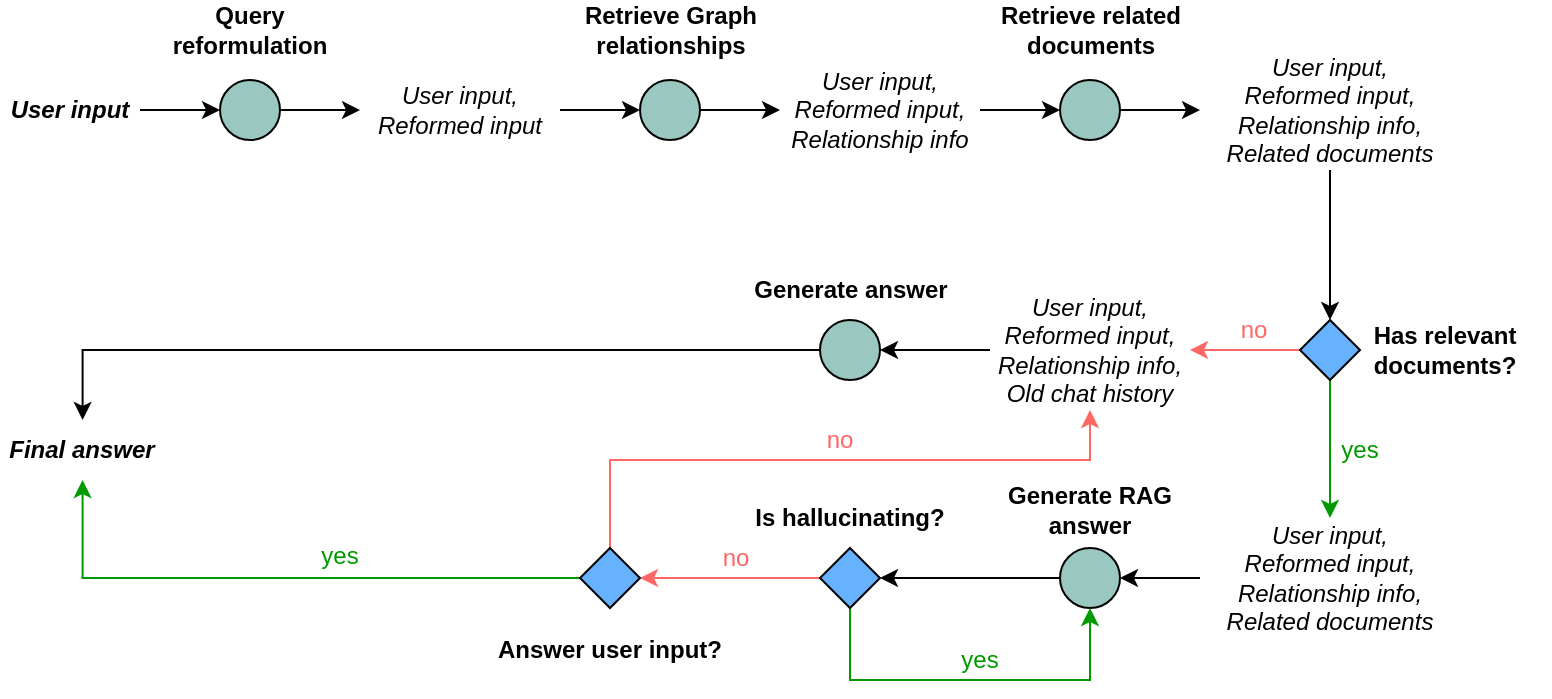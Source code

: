 <mxfile version="24.7.14">
  <diagram name="Page-1" id="UQQhgaBSLJ6WmBiYSvDf">
    <mxGraphModel dx="1570" dy="991" grid="1" gridSize="10" guides="1" tooltips="1" connect="1" arrows="1" fold="1" page="1" pageScale="1" pageWidth="850" pageHeight="1100" math="0" shadow="0">
      <root>
        <mxCell id="0" />
        <mxCell id="1" parent="0" />
        <mxCell id="4XMG4f6fwKn5ksGI7hrN-35" style="edgeStyle=orthogonalEdgeStyle;rounded=0;orthogonalLoop=1;jettySize=auto;html=1;exitX=1;exitY=0.5;exitDx=0;exitDy=0;entryX=0;entryY=0.5;entryDx=0;entryDy=0;" edge="1" parent="1" source="4XMG4f6fwKn5ksGI7hrN-32" target="4XMG4f6fwKn5ksGI7hrN-33">
          <mxGeometry relative="1" as="geometry" />
        </mxCell>
        <mxCell id="4XMG4f6fwKn5ksGI7hrN-32" value="&lt;i&gt;User input&lt;/i&gt;" style="text;html=1;align=center;verticalAlign=middle;whiteSpace=wrap;rounded=0;fontStyle=1" vertex="1" parent="1">
          <mxGeometry x="30" y="530" width="70" height="30" as="geometry" />
        </mxCell>
        <mxCell id="4XMG4f6fwKn5ksGI7hrN-36" style="edgeStyle=orthogonalEdgeStyle;rounded=0;orthogonalLoop=1;jettySize=auto;html=1;exitX=1;exitY=0.5;exitDx=0;exitDy=0;" edge="1" parent="1" source="4XMG4f6fwKn5ksGI7hrN-33" target="4XMG4f6fwKn5ksGI7hrN-34">
          <mxGeometry relative="1" as="geometry" />
        </mxCell>
        <mxCell id="4XMG4f6fwKn5ksGI7hrN-33" value="" style="ellipse;whiteSpace=wrap;html=1;aspect=fixed;fillColor=#9AC7BF;" vertex="1" parent="1">
          <mxGeometry x="140" y="530" width="30" height="30" as="geometry" />
        </mxCell>
        <mxCell id="4XMG4f6fwKn5ksGI7hrN-44" style="edgeStyle=orthogonalEdgeStyle;rounded=0;orthogonalLoop=1;jettySize=auto;html=1;exitX=1;exitY=0.5;exitDx=0;exitDy=0;entryX=0;entryY=0.5;entryDx=0;entryDy=0;" edge="1" parent="1" source="4XMG4f6fwKn5ksGI7hrN-34" target="4XMG4f6fwKn5ksGI7hrN-38">
          <mxGeometry relative="1" as="geometry" />
        </mxCell>
        <mxCell id="4XMG4f6fwKn5ksGI7hrN-34" value="&lt;i&gt;User input,&lt;br&gt;Reformed input&lt;/i&gt;" style="text;html=1;align=center;verticalAlign=middle;whiteSpace=wrap;rounded=0;" vertex="1" parent="1">
          <mxGeometry x="210" y="530" width="100" height="30" as="geometry" />
        </mxCell>
        <mxCell id="4XMG4f6fwKn5ksGI7hrN-37" value="Query reformulation" style="text;html=1;align=center;verticalAlign=middle;whiteSpace=wrap;rounded=0;fontStyle=1" vertex="1" parent="1">
          <mxGeometry x="116.25" y="490" width="77.5" height="30" as="geometry" />
        </mxCell>
        <mxCell id="4XMG4f6fwKn5ksGI7hrN-45" style="edgeStyle=orthogonalEdgeStyle;rounded=0;orthogonalLoop=1;jettySize=auto;html=1;exitX=1;exitY=0.5;exitDx=0;exitDy=0;" edge="1" parent="1" source="4XMG4f6fwKn5ksGI7hrN-38" target="4XMG4f6fwKn5ksGI7hrN-39">
          <mxGeometry relative="1" as="geometry" />
        </mxCell>
        <mxCell id="4XMG4f6fwKn5ksGI7hrN-38" value="" style="ellipse;whiteSpace=wrap;html=1;aspect=fixed;fillColor=#9AC7BF;" vertex="1" parent="1">
          <mxGeometry x="350" y="530" width="30" height="30" as="geometry" />
        </mxCell>
        <mxCell id="4XMG4f6fwKn5ksGI7hrN-46" style="edgeStyle=orthogonalEdgeStyle;rounded=0;orthogonalLoop=1;jettySize=auto;html=1;exitX=1;exitY=0.5;exitDx=0;exitDy=0;entryX=0;entryY=0.5;entryDx=0;entryDy=0;" edge="1" parent="1" source="4XMG4f6fwKn5ksGI7hrN-39" target="4XMG4f6fwKn5ksGI7hrN-40">
          <mxGeometry relative="1" as="geometry" />
        </mxCell>
        <mxCell id="4XMG4f6fwKn5ksGI7hrN-39" value="&lt;i&gt;User input,&lt;br&gt;Reformed input,&lt;br&gt;Relationship info&lt;/i&gt;" style="text;html=1;align=center;verticalAlign=middle;whiteSpace=wrap;rounded=0;" vertex="1" parent="1">
          <mxGeometry x="420" y="520" width="100" height="50" as="geometry" />
        </mxCell>
        <mxCell id="4XMG4f6fwKn5ksGI7hrN-47" style="edgeStyle=orthogonalEdgeStyle;rounded=0;orthogonalLoop=1;jettySize=auto;html=1;exitX=1;exitY=0.5;exitDx=0;exitDy=0;" edge="1" parent="1" source="4XMG4f6fwKn5ksGI7hrN-40" target="4XMG4f6fwKn5ksGI7hrN-41">
          <mxGeometry relative="1" as="geometry" />
        </mxCell>
        <mxCell id="4XMG4f6fwKn5ksGI7hrN-40" value="" style="ellipse;whiteSpace=wrap;html=1;aspect=fixed;fillColor=#9AC7BF;" vertex="1" parent="1">
          <mxGeometry x="560" y="530" width="30" height="30" as="geometry" />
        </mxCell>
        <mxCell id="4XMG4f6fwKn5ksGI7hrN-51" value="" style="edgeStyle=orthogonalEdgeStyle;rounded=0;orthogonalLoop=1;jettySize=auto;html=1;" edge="1" parent="1" source="4XMG4f6fwKn5ksGI7hrN-41" target="4XMG4f6fwKn5ksGI7hrN-48">
          <mxGeometry relative="1" as="geometry" />
        </mxCell>
        <mxCell id="4XMG4f6fwKn5ksGI7hrN-41" value="&lt;i&gt;User input,&lt;br&gt;Reformed input,&lt;br&gt;Relationship info,&lt;br&gt;Related documents&lt;/i&gt;" style="text;html=1;align=center;verticalAlign=middle;whiteSpace=wrap;rounded=0;" vertex="1" parent="1">
          <mxGeometry x="630" y="515" width="130" height="60" as="geometry" />
        </mxCell>
        <mxCell id="4XMG4f6fwKn5ksGI7hrN-42" value="Retrieve Graph relationships" style="text;html=1;align=center;verticalAlign=middle;whiteSpace=wrap;rounded=0;fontStyle=1" vertex="1" parent="1">
          <mxGeometry x="302.5" y="490" width="125" height="30" as="geometry" />
        </mxCell>
        <mxCell id="4XMG4f6fwKn5ksGI7hrN-43" value="Retrieve related documents" style="text;html=1;align=center;verticalAlign=middle;whiteSpace=wrap;rounded=0;fontStyle=1" vertex="1" parent="1">
          <mxGeometry x="512.5" y="490" width="125" height="30" as="geometry" />
        </mxCell>
        <mxCell id="4XMG4f6fwKn5ksGI7hrN-55" value="" style="edgeStyle=orthogonalEdgeStyle;rounded=0;orthogonalLoop=1;jettySize=auto;html=1;strokeColor=#FF6666;" edge="1" parent="1" source="4XMG4f6fwKn5ksGI7hrN-48" target="4XMG4f6fwKn5ksGI7hrN-54">
          <mxGeometry relative="1" as="geometry" />
        </mxCell>
        <mxCell id="4XMG4f6fwKn5ksGI7hrN-76" style="edgeStyle=orthogonalEdgeStyle;rounded=0;orthogonalLoop=1;jettySize=auto;html=1;exitX=0.5;exitY=1;exitDx=0;exitDy=0;entryX=0.5;entryY=0;entryDx=0;entryDy=0;fillColor=#009900;strokeColor=#009900;" edge="1" parent="1" source="4XMG4f6fwKn5ksGI7hrN-48" target="4XMG4f6fwKn5ksGI7hrN-75">
          <mxGeometry relative="1" as="geometry" />
        </mxCell>
        <mxCell id="4XMG4f6fwKn5ksGI7hrN-48" value="" style="rhombus;whiteSpace=wrap;html=1;fillColor=#66B2FF;" vertex="1" parent="1">
          <mxGeometry x="680" y="650" width="30" height="30" as="geometry" />
        </mxCell>
        <mxCell id="4XMG4f6fwKn5ksGI7hrN-52" value="Has relevant documents?" style="text;html=1;align=center;verticalAlign=middle;whiteSpace=wrap;rounded=0;fontStyle=1" vertex="1" parent="1">
          <mxGeometry x="700" y="650" width="105" height="30" as="geometry" />
        </mxCell>
        <mxCell id="4XMG4f6fwKn5ksGI7hrN-57" value="" style="edgeStyle=orthogonalEdgeStyle;rounded=0;orthogonalLoop=1;jettySize=auto;html=1;" edge="1" parent="1" source="4XMG4f6fwKn5ksGI7hrN-54" target="4XMG4f6fwKn5ksGI7hrN-56">
          <mxGeometry relative="1" as="geometry" />
        </mxCell>
        <mxCell id="4XMG4f6fwKn5ksGI7hrN-54" value="&lt;i&gt;User input,&lt;br&gt;Reformed input,&lt;br&gt;Relationship info,&lt;/i&gt;&lt;div&gt;&lt;i&gt;Old chat history&lt;/i&gt;&lt;/div&gt;" style="text;html=1;align=center;verticalAlign=middle;whiteSpace=wrap;rounded=0;" vertex="1" parent="1">
          <mxGeometry x="525" y="635" width="100" height="60" as="geometry" />
        </mxCell>
        <mxCell id="4XMG4f6fwKn5ksGI7hrN-82" style="edgeStyle=orthogonalEdgeStyle;rounded=0;orthogonalLoop=1;jettySize=auto;html=1;exitX=0;exitY=0.5;exitDx=0;exitDy=0;" edge="1" parent="1" source="4XMG4f6fwKn5ksGI7hrN-56" target="4XMG4f6fwKn5ksGI7hrN-80">
          <mxGeometry relative="1" as="geometry" />
        </mxCell>
        <mxCell id="4XMG4f6fwKn5ksGI7hrN-56" value="" style="ellipse;whiteSpace=wrap;html=1;aspect=fixed;fillColor=#9AC7BF;" vertex="1" parent="1">
          <mxGeometry x="440" y="650" width="30" height="30" as="geometry" />
        </mxCell>
        <mxCell id="4XMG4f6fwKn5ksGI7hrN-58" value="Generate answer" style="text;html=1;align=center;verticalAlign=middle;whiteSpace=wrap;rounded=0;fontStyle=1" vertex="1" parent="1">
          <mxGeometry x="392.5" y="620" width="125" height="30" as="geometry" />
        </mxCell>
        <mxCell id="4XMG4f6fwKn5ksGI7hrN-68" value="" style="edgeStyle=orthogonalEdgeStyle;rounded=0;orthogonalLoop=1;jettySize=auto;html=1;entryX=1;entryY=0.5;entryDx=0;entryDy=0;" edge="1" parent="1" source="4XMG4f6fwKn5ksGI7hrN-63" target="4XMG4f6fwKn5ksGI7hrN-65">
          <mxGeometry relative="1" as="geometry" />
        </mxCell>
        <mxCell id="4XMG4f6fwKn5ksGI7hrN-63" value="" style="ellipse;whiteSpace=wrap;html=1;aspect=fixed;fillColor=#9AC7BF;" vertex="1" parent="1">
          <mxGeometry x="560" y="764" width="30" height="30" as="geometry" />
        </mxCell>
        <mxCell id="4XMG4f6fwKn5ksGI7hrN-64" value="Generate RAG answer" style="text;html=1;align=center;verticalAlign=middle;whiteSpace=wrap;rounded=0;fontStyle=1" vertex="1" parent="1">
          <mxGeometry x="520" y="730" width="110" height="30" as="geometry" />
        </mxCell>
        <mxCell id="4XMG4f6fwKn5ksGI7hrN-71" value="" style="edgeStyle=orthogonalEdgeStyle;rounded=0;orthogonalLoop=1;jettySize=auto;html=1;entryX=1;entryY=0.5;entryDx=0;entryDy=0;strokeColor=#FF6666;" edge="1" parent="1" source="4XMG4f6fwKn5ksGI7hrN-65" target="4XMG4f6fwKn5ksGI7hrN-69">
          <mxGeometry relative="1" as="geometry" />
        </mxCell>
        <mxCell id="4XMG4f6fwKn5ksGI7hrN-74" style="edgeStyle=orthogonalEdgeStyle;rounded=0;orthogonalLoop=1;jettySize=auto;html=1;exitX=0.5;exitY=1;exitDx=0;exitDy=0;entryX=0.5;entryY=1;entryDx=0;entryDy=0;strokeColor=#009900;" edge="1" parent="1" source="4XMG4f6fwKn5ksGI7hrN-65" target="4XMG4f6fwKn5ksGI7hrN-63">
          <mxGeometry relative="1" as="geometry">
            <Array as="points">
              <mxPoint x="455" y="830" />
              <mxPoint x="575" y="830" />
            </Array>
          </mxGeometry>
        </mxCell>
        <mxCell id="4XMG4f6fwKn5ksGI7hrN-65" value="" style="rhombus;whiteSpace=wrap;html=1;fillColor=#66B2FF;" vertex="1" parent="1">
          <mxGeometry x="440" y="764" width="30" height="30" as="geometry" />
        </mxCell>
        <mxCell id="4XMG4f6fwKn5ksGI7hrN-66" value="Is hallucinating?" style="text;html=1;align=center;verticalAlign=middle;whiteSpace=wrap;rounded=0;fontStyle=1" vertex="1" parent="1">
          <mxGeometry x="400" y="734" width="110" height="30" as="geometry" />
        </mxCell>
        <mxCell id="4XMG4f6fwKn5ksGI7hrN-81" style="edgeStyle=orthogonalEdgeStyle;rounded=0;orthogonalLoop=1;jettySize=auto;html=1;exitX=0;exitY=0.5;exitDx=0;exitDy=0;entryX=0.5;entryY=1;entryDx=0;entryDy=0;strokeColor=#009900;" edge="1" parent="1" source="4XMG4f6fwKn5ksGI7hrN-69" target="4XMG4f6fwKn5ksGI7hrN-80">
          <mxGeometry relative="1" as="geometry" />
        </mxCell>
        <mxCell id="4XMG4f6fwKn5ksGI7hrN-89" style="edgeStyle=orthogonalEdgeStyle;rounded=0;orthogonalLoop=1;jettySize=auto;html=1;exitX=0.5;exitY=0;exitDx=0;exitDy=0;strokeColor=#FF6666;" edge="1" parent="1" source="4XMG4f6fwKn5ksGI7hrN-69" target="4XMG4f6fwKn5ksGI7hrN-54">
          <mxGeometry relative="1" as="geometry">
            <Array as="points">
              <mxPoint x="335" y="720" />
              <mxPoint x="575" y="720" />
            </Array>
          </mxGeometry>
        </mxCell>
        <mxCell id="4XMG4f6fwKn5ksGI7hrN-69" value="" style="rhombus;whiteSpace=wrap;html=1;fillColor=#66B2FF;" vertex="1" parent="1">
          <mxGeometry x="320" y="764" width="30" height="30" as="geometry" />
        </mxCell>
        <mxCell id="4XMG4f6fwKn5ksGI7hrN-70" value="Answer user input?" style="text;html=1;align=center;verticalAlign=middle;whiteSpace=wrap;rounded=0;fontStyle=1" vertex="1" parent="1">
          <mxGeometry x="275" y="800" width="120" height="30" as="geometry" />
        </mxCell>
        <mxCell id="4XMG4f6fwKn5ksGI7hrN-78" style="edgeStyle=orthogonalEdgeStyle;rounded=0;orthogonalLoop=1;jettySize=auto;html=1;exitX=0;exitY=0.5;exitDx=0;exitDy=0;entryX=1;entryY=0.5;entryDx=0;entryDy=0;" edge="1" parent="1" source="4XMG4f6fwKn5ksGI7hrN-75" target="4XMG4f6fwKn5ksGI7hrN-63">
          <mxGeometry relative="1" as="geometry" />
        </mxCell>
        <mxCell id="4XMG4f6fwKn5ksGI7hrN-75" value="&lt;i&gt;User input,&lt;br&gt;Reformed input,&lt;br&gt;Relationship info,&lt;br&gt;Related documents&lt;/i&gt;" style="text;html=1;align=center;verticalAlign=middle;whiteSpace=wrap;rounded=0;" vertex="1" parent="1">
          <mxGeometry x="630" y="749" width="130" height="60" as="geometry" />
        </mxCell>
        <mxCell id="4XMG4f6fwKn5ksGI7hrN-80" value="Final answer" style="text;html=1;align=center;verticalAlign=middle;whiteSpace=wrap;rounded=0;fontStyle=3" vertex="1" parent="1">
          <mxGeometry x="31.25" y="700" width="80" height="30" as="geometry" />
        </mxCell>
        <mxCell id="4XMG4f6fwKn5ksGI7hrN-83" value="&lt;font color=&quot;#ff6666&quot;&gt;no&lt;/font&gt;" style="text;html=1;align=center;verticalAlign=middle;whiteSpace=wrap;rounded=0;" vertex="1" parent="1">
          <mxGeometry x="627" y="640" width="60" height="30" as="geometry" />
        </mxCell>
        <mxCell id="4XMG4f6fwKn5ksGI7hrN-84" value="&lt;font color=&quot;#009900&quot;&gt;yes&lt;/font&gt;" style="text;html=1;align=center;verticalAlign=middle;whiteSpace=wrap;rounded=0;" vertex="1" parent="1">
          <mxGeometry x="680" y="700" width="60" height="30" as="geometry" />
        </mxCell>
        <mxCell id="4XMG4f6fwKn5ksGI7hrN-85" value="&lt;font color=&quot;#ff6666&quot;&gt;no&lt;/font&gt;" style="text;html=1;align=center;verticalAlign=middle;whiteSpace=wrap;rounded=0;" vertex="1" parent="1">
          <mxGeometry x="367.5" y="754" width="60" height="30" as="geometry" />
        </mxCell>
        <mxCell id="4XMG4f6fwKn5ksGI7hrN-86" value="&lt;font color=&quot;#009900&quot;&gt;yes&lt;/font&gt;" style="text;html=1;align=center;verticalAlign=middle;whiteSpace=wrap;rounded=0;" vertex="1" parent="1">
          <mxGeometry x="490" y="805" width="60" height="30" as="geometry" />
        </mxCell>
        <mxCell id="4XMG4f6fwKn5ksGI7hrN-87" value="&lt;font color=&quot;#009900&quot;&gt;yes&lt;/font&gt;" style="text;html=1;align=center;verticalAlign=middle;whiteSpace=wrap;rounded=0;" vertex="1" parent="1">
          <mxGeometry x="170" y="753" width="60" height="30" as="geometry" />
        </mxCell>
        <mxCell id="4XMG4f6fwKn5ksGI7hrN-88" value="&lt;font color=&quot;#ff6666&quot;&gt;no&lt;/font&gt;" style="text;html=1;align=center;verticalAlign=middle;whiteSpace=wrap;rounded=0;" vertex="1" parent="1">
          <mxGeometry x="420" y="695" width="60" height="30" as="geometry" />
        </mxCell>
      </root>
    </mxGraphModel>
  </diagram>
</mxfile>
